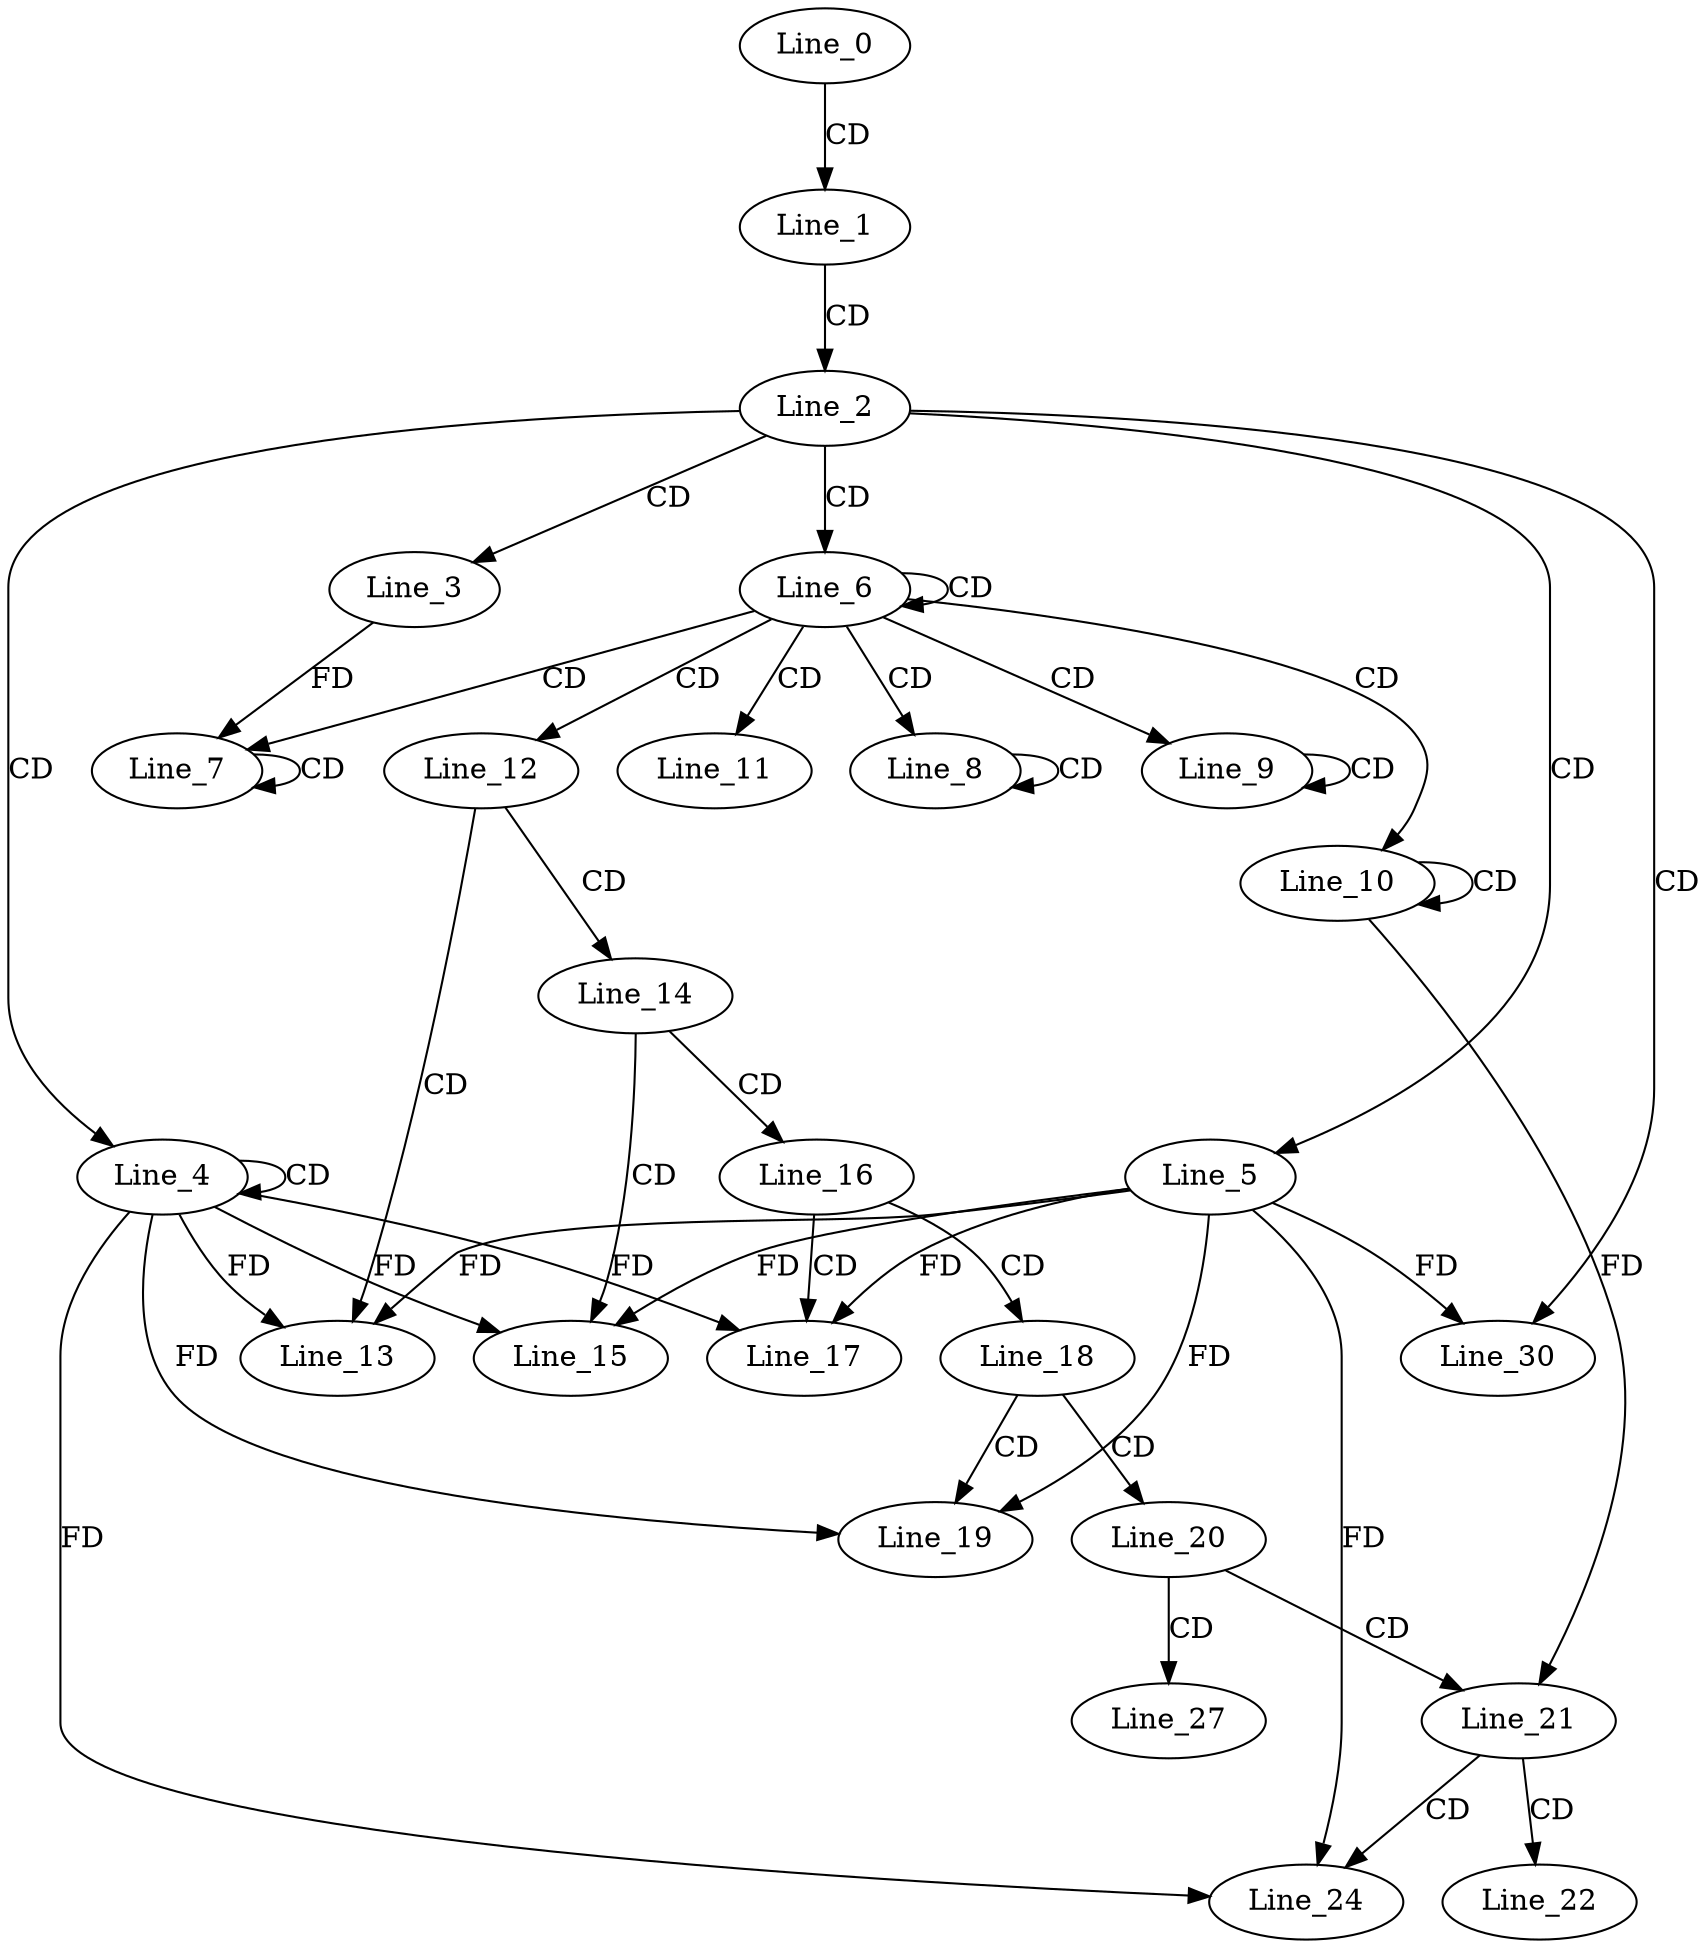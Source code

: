digraph G {
  Line_0;
  Line_1;
  Line_2;
  Line_3;
  Line_4;
  Line_4;
  Line_5;
  Line_6;
  Line_7;
  Line_7;
  Line_7;
  Line_8;
  Line_8;
  Line_9;
  Line_9;
  Line_10;
  Line_10;
  Line_11;
  Line_12;
  Line_13;
  Line_13;
  Line_14;
  Line_15;
  Line_15;
  Line_16;
  Line_17;
  Line_17;
  Line_18;
  Line_19;
  Line_19;
  Line_20;
  Line_21;
  Line_22;
  Line_22;
  Line_24;
  Line_24;
  Line_27;
  Line_27;
  Line_30;
  Line_30;
  Line_0 -> Line_1 [ label="CD" ];
  Line_1 -> Line_2 [ label="CD" ];
  Line_2 -> Line_3 [ label="CD" ];
  Line_2 -> Line_4 [ label="CD" ];
  Line_4 -> Line_4 [ label="CD" ];
  Line_2 -> Line_5 [ label="CD" ];
  Line_2 -> Line_6 [ label="CD" ];
  Line_6 -> Line_6 [ label="CD" ];
  Line_6 -> Line_7 [ label="CD" ];
  Line_7 -> Line_7 [ label="CD" ];
  Line_3 -> Line_7 [ label="FD" ];
  Line_6 -> Line_8 [ label="CD" ];
  Line_8 -> Line_8 [ label="CD" ];
  Line_6 -> Line_9 [ label="CD" ];
  Line_9 -> Line_9 [ label="CD" ];
  Line_6 -> Line_10 [ label="CD" ];
  Line_10 -> Line_10 [ label="CD" ];
  Line_6 -> Line_11 [ label="CD" ];
  Line_6 -> Line_12 [ label="CD" ];
  Line_12 -> Line_13 [ label="CD" ];
  Line_4 -> Line_13 [ label="FD" ];
  Line_5 -> Line_13 [ label="FD" ];
  Line_12 -> Line_14 [ label="CD" ];
  Line_14 -> Line_15 [ label="CD" ];
  Line_4 -> Line_15 [ label="FD" ];
  Line_5 -> Line_15 [ label="FD" ];
  Line_14 -> Line_16 [ label="CD" ];
  Line_16 -> Line_17 [ label="CD" ];
  Line_4 -> Line_17 [ label="FD" ];
  Line_5 -> Line_17 [ label="FD" ];
  Line_16 -> Line_18 [ label="CD" ];
  Line_18 -> Line_19 [ label="CD" ];
  Line_4 -> Line_19 [ label="FD" ];
  Line_5 -> Line_19 [ label="FD" ];
  Line_18 -> Line_20 [ label="CD" ];
  Line_20 -> Line_21 [ label="CD" ];
  Line_10 -> Line_21 [ label="FD" ];
  Line_21 -> Line_22 [ label="CD" ];
  Line_21 -> Line_24 [ label="CD" ];
  Line_4 -> Line_24 [ label="FD" ];
  Line_5 -> Line_24 [ label="FD" ];
  Line_20 -> Line_27 [ label="CD" ];
  Line_2 -> Line_30 [ label="CD" ];
  Line_5 -> Line_30 [ label="FD" ];
}
